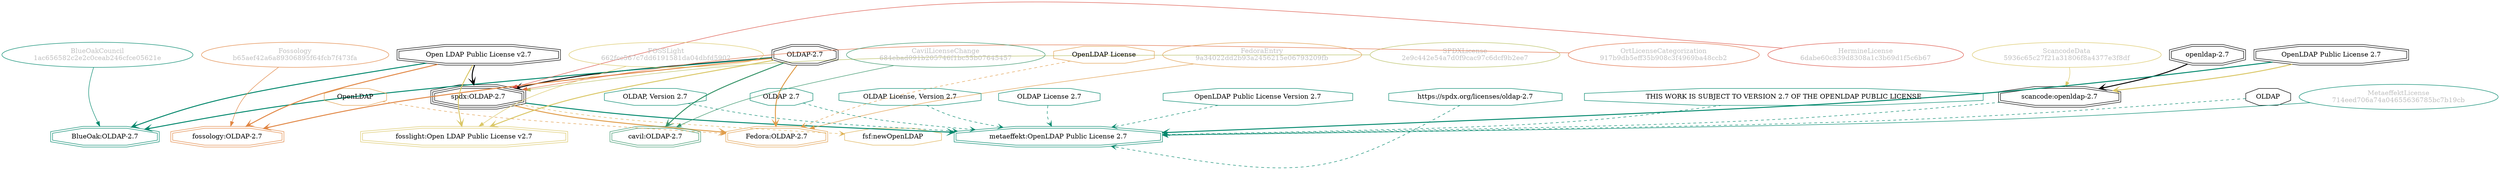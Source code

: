 strict digraph {
    node [shape=box];
    graph [splines=curved];
    3455 [label="SPDXLicense\n2e9c442e54a7d0f9cac97c6dcf9b2ee7"
         ,fontcolor=gray
         ,color="#b8bf62"
         ,fillcolor="beige;1"
         ,shape=ellipse];
    3456 [label="spdx:OLDAP-2.7"
         ,shape=tripleoctagon];
    3457 [label="OLDAP-2.7"
         ,shape=doubleoctagon];
    3458 [label="Open LDAP Public License v2.7"
         ,shape=doubleoctagon];
    8246 [label="FedoraEntry\n9a34022dd2b93a2456215e06793209fb"
         ,fontcolor=gray
         ,color="#e09d4b"
         ,fillcolor="beige;1"
         ,shape=ellipse];
    8247 [label="Fedora:OLDAP-2.7"
         ,color="#e09d4b"
         ,shape=doubleoctagon];
    8248 [label="OpenLDAP License"
         ,color="#e09d4b"
         ,shape=octagon];
    8249 [label=OpenLDAP
         ,color="#e09d4b"
         ,shape=octagon];
    8953 [label="BlueOakCouncil\n1ac656582c2e2c0ceab246cfce05621e"
         ,fontcolor=gray
         ,color="#00876c"
         ,fillcolor="beige;1"
         ,shape=ellipse];
    8954 [label="BlueOak:OLDAP-2.7"
         ,color="#00876c"
         ,shape=doubleoctagon];
    10806 [label="fsf:newOpenLDAP"
          ,color="#deb256"
          ,shape=octagon];
    21455 [label="ScancodeData\n5936c65c27f21a31806f8a4377e3f8df"
          ,fontcolor=gray
          ,color="#dac767"
          ,fillcolor="beige;1"
          ,shape=ellipse];
    21456 [label="scancode:openldap-2.7"
          ,shape=doubleoctagon];
    21457 [label="openldap-2.7"
          ,shape=doubleoctagon];
    21458 [label="OpenLDAP Public License 2.7"
          ,shape=doubleoctagon];
    27069 [label="Fossology\nb65aef42a6a89306895f64fcb7f473fa"
          ,fontcolor=gray
          ,color="#e18745"
          ,fillcolor="beige;1"
          ,shape=ellipse];
    27070 [label="fossology:OLDAP-2.7"
          ,color="#e18745"
          ,shape=doubleoctagon];
    27265 [label=OLDAP
          ,shape=octagon];
    35146 [label="OrtLicenseCategorization\n917b9db5eff35b908c3f4969ba48ccb2"
          ,fontcolor=gray
          ,color="#e06f45"
          ,fillcolor="beige;1"
          ,shape=ellipse];
    37353 [label="CavilLicenseChange\n684ebad091b205746f1bc55b07645457"
          ,fontcolor=gray
          ,color="#379469"
          ,fillcolor="beige;1"
          ,shape=ellipse];
    37354 [label="cavil:OLDAP-2.7"
          ,color="#379469"
          ,shape=doubleoctagon];
    46375 [label="MetaeffektLicense\n714eed706a74a04655636785bc7b19cb"
          ,fontcolor=gray
          ,color="#00876c"
          ,fillcolor="beige;1"
          ,shape=ellipse];
    46376 [label="metaeffekt:OpenLDAP Public License 2.7"
          ,color="#00876c"
          ,shape=doubleoctagon];
    46377 [label="OLDAP, Version 2.7"
          ,color="#00876c"
          ,shape=octagon];
    46378 [label="OLDAP 2.7"
          ,color="#00876c"
          ,shape=octagon];
    46379 [label="OLDAP License, Version 2.7"
          ,color="#00876c"
          ,shape=octagon];
    46380 [label="OLDAP License 2.7"
          ,color="#00876c"
          ,shape=octagon];
    46381 [label="OpenLDAP Public License Version 2.7"
          ,color="#00876c"
          ,shape=octagon];
    46382 [label="https://spdx.org/licenses/oldap-2.7"
          ,color="#00876c"
          ,shape=octagon];
    46384 [label="THIS WORK IS SUBJECT TO VERSION 2.7 OF THE OPENLDAP PUBLIC LICENSE"
          ,color="#00876c"
          ,shape=octagon];
    50062 [label="HermineLicense\n6dabe60c839d8308a1c3b69d1f5c6b67"
          ,fontcolor=gray
          ,color="#dc574a"
          ,fillcolor="beige;1"
          ,shape=ellipse];
    51026 [label="FOSSLight\n662fcc567c7dd6191581da04dbfd5902"
          ,fontcolor=gray
          ,color="#dac767"
          ,fillcolor="beige;1"
          ,shape=ellipse];
    51027 [label="fosslight:Open LDAP Public License v2.7"
          ,color="#dac767"
          ,shape=doubleoctagon];
    3455 -> 3456 [weight=0.5
                 ,color="#b8bf62"];
    3456 -> 8247 [style=bold
                 ,arrowhead=vee
                 ,weight=0.7
                 ,color="#e09d4b"];
    3456 -> 10806 [style=dashed
                  ,arrowhead=vee
                  ,weight=0.5
                  ,color="#deb256"];
    3456 -> 46376 [style=bold
                  ,arrowhead=vee
                  ,weight=0.7
                  ,color="#00876c"];
    3457 -> 3456 [style=bold
                 ,arrowhead=vee
                 ,weight=0.7];
    3457 -> 8247 [style=bold
                 ,arrowhead=vee
                 ,weight=0.7
                 ,color="#e09d4b"];
    3457 -> 8954 [style=bold
                 ,arrowhead=vee
                 ,weight=0.7
                 ,color="#00876c"];
    3457 -> 27070 [style=bold
                  ,arrowhead=vee
                  ,weight=0.7
                  ,color="#e18745"];
    3457 -> 37354 [style=bold
                  ,arrowhead=vee
                  ,weight=0.7
                  ,color="#379469"];
    3457 -> 37354 [style=bold
                  ,arrowhead=vee
                  ,weight=0.7
                  ,color="#379469"];
    3457 -> 51027 [style=bold
                  ,arrowhead=vee
                  ,weight=0.7
                  ,color="#dac767"];
    3458 -> 3456 [style=bold
                 ,arrowhead=vee
                 ,weight=0.7];
    3458 -> 8954 [style=bold
                 ,arrowhead=vee
                 ,weight=0.7
                 ,color="#00876c"];
    3458 -> 27070 [style=bold
                  ,arrowhead=vee
                  ,weight=0.7
                  ,color="#e18745"];
    3458 -> 51027 [style=bold
                  ,arrowhead=vee
                  ,weight=0.7
                  ,color="#dac767"];
    8246 -> 8247 [weight=0.5
                 ,color="#e09d4b"];
    8248 -> 8247 [style=dashed
                 ,arrowhead=vee
                 ,weight=0.5
                 ,color="#e09d4b"];
    8249 -> 8247 [style=dashed
                 ,arrowhead=vee
                 ,weight=0.5
                 ,color="#e09d4b"];
    8953 -> 8954 [weight=0.5
                 ,color="#00876c"];
    21455 -> 21456 [weight=0.5
                   ,color="#dac767"];
    21456 -> 46376 [style=dashed
                   ,arrowhead=vee
                   ,weight=0.5
                   ,color="#00876c"];
    21457 -> 21456 [style=bold
                   ,arrowhead=vee
                   ,weight=0.7];
    21458 -> 21456 [style=bold
                   ,arrowhead=vee
                   ,weight=0.7
                   ,color="#dac767"];
    21458 -> 46376 [style=bold
                   ,arrowhead=vee
                   ,weight=0.7
                   ,color="#00876c"];
    27069 -> 27070 [weight=0.5
                   ,color="#e18745"];
    27265 -> 46376 [style=dashed
                   ,arrowhead=vee
                   ,weight=0.5
                   ,color="#00876c"];
    35146 -> 3456 [weight=0.5
                  ,color="#e06f45"];
    37353 -> 37354 [weight=0.5
                   ,color="#379469"];
    46375 -> 46376 [weight=0.5
                   ,color="#00876c"];
    46377 -> 46376 [style=dashed
                   ,arrowhead=vee
                   ,weight=0.5
                   ,color="#00876c"];
    46378 -> 46376 [style=dashed
                   ,arrowhead=vee
                   ,weight=0.5
                   ,color="#00876c"];
    46379 -> 46376 [style=dashed
                   ,arrowhead=vee
                   ,weight=0.5
                   ,color="#00876c"];
    46380 -> 46376 [style=dashed
                   ,arrowhead=vee
                   ,weight=0.5
                   ,color="#00876c"];
    46381 -> 46376 [style=dashed
                   ,arrowhead=vee
                   ,weight=0.5
                   ,color="#00876c"];
    46382 -> 46376 [style=dashed
                   ,arrowhead=vee
                   ,weight=0.5
                   ,color="#00876c"];
    46384 -> 46376 [style=dashed
                   ,arrowhead=vee
                   ,weight=0.5
                   ,color="#00876c"];
    50062 -> 3456 [weight=0.5
                  ,color="#dc574a"];
    51026 -> 51027 [weight=0.5
                   ,color="#dac767"];
}

